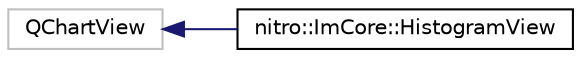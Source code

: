 digraph "Graphical Class Hierarchy"
{
 // LATEX_PDF_SIZE
  edge [fontname="Helvetica",fontsize="10",labelfontname="Helvetica",labelfontsize="10"];
  node [fontname="Helvetica",fontsize="10",shape=record];
  rankdir="LR";
  Node77 [label="QChartView",height=0.2,width=0.4,color="grey75", fillcolor="white", style="filled",tooltip=" "];
  Node77 -> Node0 [dir="back",color="midnightblue",fontsize="10",style="solid",fontname="Helvetica"];
  Node0 [label="nitro::ImCore::HistogramView",height=0.2,width=0.4,color="black", fillcolor="white", style="filled",URL="$d2/d2a/classnitro_1_1ImCore_1_1HistogramView.html",tooltip=" "];
}
